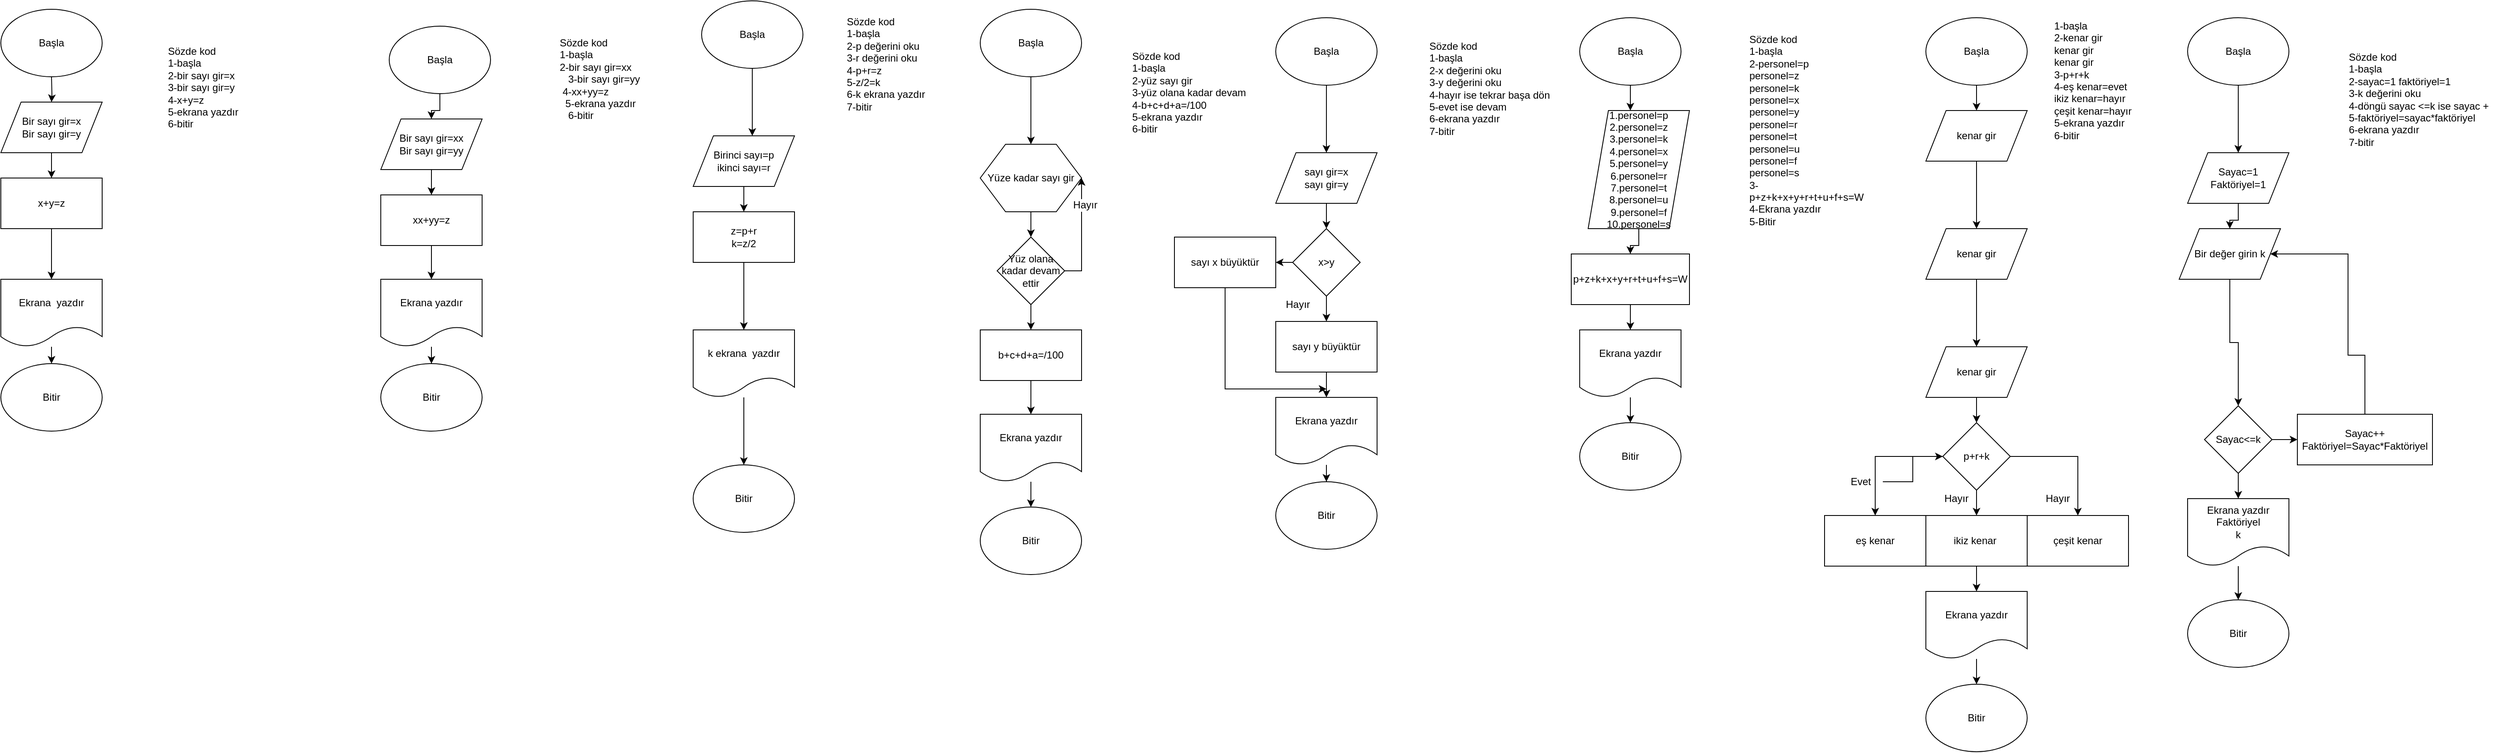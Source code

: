 <mxfile version="12.1.2" type="github" pages="1"><diagram id="1E1LFlCXnLpIWNrIYLhp" name="Page-1"><mxGraphModel dx="768" dy="468" grid="1" gridSize="10" guides="1" tooltips="1" connect="1" arrows="1" fold="1" page="1" pageScale="1" pageWidth="827" pageHeight="1169" math="0" shadow="0"><root><mxCell id="0"/><mxCell id="1" parent="0"/><mxCell id="a5GYuBO1hHa1v2yOiblq-4" value="" style="edgeStyle=orthogonalEdgeStyle;rounded=0;orthogonalLoop=1;jettySize=auto;html=1;" edge="1" parent="1" target="a5GYuBO1hHa1v2yOiblq-2"><mxGeometry relative="1" as="geometry"><mxPoint x="60" y="90" as="sourcePoint"/></mxGeometry></mxCell><mxCell id="a5GYuBO1hHa1v2yOiblq-1" value="Başla" style="ellipse;whiteSpace=wrap;html=1;" vertex="1" parent="1"><mxGeometry y="10" width="120" height="80" as="geometry"/></mxCell><mxCell id="a5GYuBO1hHa1v2yOiblq-7" value="" style="edgeStyle=orthogonalEdgeStyle;rounded=0;orthogonalLoop=1;jettySize=auto;html=1;" edge="1" parent="1" source="a5GYuBO1hHa1v2yOiblq-2" target="a5GYuBO1hHa1v2yOiblq-6"><mxGeometry relative="1" as="geometry"/></mxCell><mxCell id="a5GYuBO1hHa1v2yOiblq-2" value="Bir sayı gir=x&lt;br&gt;Bir sayı gir=y" style="shape=parallelogram;perimeter=parallelogramPerimeter;whiteSpace=wrap;html=1;" vertex="1" parent="1"><mxGeometry y="120" width="120" height="60" as="geometry"/></mxCell><mxCell id="a5GYuBO1hHa1v2yOiblq-9" value="" style="edgeStyle=orthogonalEdgeStyle;rounded=0;orthogonalLoop=1;jettySize=auto;html=1;" edge="1" parent="1" source="a5GYuBO1hHa1v2yOiblq-6" target="a5GYuBO1hHa1v2yOiblq-8"><mxGeometry relative="1" as="geometry"/></mxCell><mxCell id="a5GYuBO1hHa1v2yOiblq-6" value="x+y=z" style="rounded=0;whiteSpace=wrap;html=1;" vertex="1" parent="1"><mxGeometry y="210" width="120" height="60" as="geometry"/></mxCell><mxCell id="a5GYuBO1hHa1v2yOiblq-12" value="" style="edgeStyle=orthogonalEdgeStyle;rounded=0;orthogonalLoop=1;jettySize=auto;html=1;" edge="1" parent="1" source="a5GYuBO1hHa1v2yOiblq-8"><mxGeometry relative="1" as="geometry"><mxPoint x="60" y="430" as="targetPoint"/></mxGeometry></mxCell><mxCell id="a5GYuBO1hHa1v2yOiblq-8" value="Ekrana&amp;nbsp; yazdır" style="shape=document;whiteSpace=wrap;html=1;boundedLbl=1;" vertex="1" parent="1"><mxGeometry y="330" width="120" height="80" as="geometry"/></mxCell><mxCell id="a5GYuBO1hHa1v2yOiblq-11" value="Bitir" style="ellipse;whiteSpace=wrap;html=1;" vertex="1" parent="1"><mxGeometry y="430" width="120" height="80" as="geometry"/></mxCell><mxCell id="a5GYuBO1hHa1v2yOiblq-13" value="Sözde kod&amp;nbsp;&lt;br&gt;1-başla&amp;nbsp;&lt;br&gt;2-bir sayı gir=x &lt;br&gt;3-bir sayı gir=y&lt;br&gt;4-x+y=z&lt;br&gt;5-ekrana yazdır&lt;br&gt;6-bitir" style="text;html=1;resizable=0;points=[];autosize=1;align=left;verticalAlign=top;spacingTop=-4;" vertex="1" parent="1"><mxGeometry x="196" y="50" width="100" height="100" as="geometry"/></mxCell><mxCell id="a5GYuBO1hHa1v2yOiblq-16" value="" style="edgeStyle=orthogonalEdgeStyle;rounded=0;orthogonalLoop=1;jettySize=auto;html=1;" edge="1" parent="1" source="a5GYuBO1hHa1v2yOiblq-14" target="a5GYuBO1hHa1v2yOiblq-15"><mxGeometry relative="1" as="geometry"/></mxCell><mxCell id="a5GYuBO1hHa1v2yOiblq-14" value="Başla" style="ellipse;whiteSpace=wrap;html=1;" vertex="1" parent="1"><mxGeometry x="460" y="30" width="120" height="80" as="geometry"/></mxCell><mxCell id="a5GYuBO1hHa1v2yOiblq-20" value="" style="edgeStyle=orthogonalEdgeStyle;rounded=0;orthogonalLoop=1;jettySize=auto;html=1;" edge="1" parent="1" source="a5GYuBO1hHa1v2yOiblq-15" target="a5GYuBO1hHa1v2yOiblq-19"><mxGeometry relative="1" as="geometry"/></mxCell><mxCell id="a5GYuBO1hHa1v2yOiblq-15" value="Bir sayı gir=xx&lt;br&gt;Bir sayı gir=yy" style="shape=parallelogram;perimeter=parallelogramPerimeter;whiteSpace=wrap;html=1;" vertex="1" parent="1"><mxGeometry x="450" y="140" width="120" height="60" as="geometry"/></mxCell><mxCell id="a5GYuBO1hHa1v2yOiblq-22" value="" style="edgeStyle=orthogonalEdgeStyle;rounded=0;orthogonalLoop=1;jettySize=auto;html=1;" edge="1" parent="1" source="a5GYuBO1hHa1v2yOiblq-19" target="a5GYuBO1hHa1v2yOiblq-21"><mxGeometry relative="1" as="geometry"/></mxCell><mxCell id="a5GYuBO1hHa1v2yOiblq-19" value="xx+yy=z" style="rounded=0;whiteSpace=wrap;html=1;" vertex="1" parent="1"><mxGeometry x="450" y="230" width="120" height="60" as="geometry"/></mxCell><mxCell id="a5GYuBO1hHa1v2yOiblq-24" value="" style="edgeStyle=orthogonalEdgeStyle;rounded=0;orthogonalLoop=1;jettySize=auto;html=1;" edge="1" parent="1" source="a5GYuBO1hHa1v2yOiblq-21" target="a5GYuBO1hHa1v2yOiblq-23"><mxGeometry relative="1" as="geometry"/></mxCell><mxCell id="a5GYuBO1hHa1v2yOiblq-21" value="Ekrana yazdır" style="shape=document;whiteSpace=wrap;html=1;boundedLbl=1;" vertex="1" parent="1"><mxGeometry x="450" y="330" width="120" height="80" as="geometry"/></mxCell><mxCell id="a5GYuBO1hHa1v2yOiblq-23" value="Bitir" style="ellipse;whiteSpace=wrap;html=1;" vertex="1" parent="1"><mxGeometry x="450" y="430" width="120" height="80" as="geometry"/></mxCell><mxCell id="a5GYuBO1hHa1v2yOiblq-25" value="Sözde kod&lt;br&gt;1-başla&lt;br&gt;2-bir sayı gir=xx&lt;br&gt;&amp;nbsp; &amp;nbsp;3-bir sayı gir=yy&lt;br&gt;&amp;nbsp;4-xx+yy=z&lt;br&gt;&amp;nbsp; 5-ekrana yazdır&lt;br&gt;&amp;nbsp; &amp;nbsp;6-bitir" style="text;html=1;resizable=0;points=[];autosize=1;align=left;verticalAlign=top;spacingTop=-4;" vertex="1" parent="1"><mxGeometry x="660" y="40" width="110" height="100" as="geometry"/></mxCell><mxCell id="a5GYuBO1hHa1v2yOiblq-28" value="" style="edgeStyle=orthogonalEdgeStyle;rounded=0;orthogonalLoop=1;jettySize=auto;html=1;" edge="1" parent="1" source="a5GYuBO1hHa1v2yOiblq-26"><mxGeometry relative="1" as="geometry"><mxPoint x="890" y="160" as="targetPoint"/><Array as="points"><mxPoint x="890" y="110"/><mxPoint x="890" y="110"/></Array></mxGeometry></mxCell><mxCell id="a5GYuBO1hHa1v2yOiblq-26" value="Başla" style="ellipse;whiteSpace=wrap;html=1;" vertex="1" parent="1"><mxGeometry x="830" width="120" height="80" as="geometry"/></mxCell><mxCell id="a5GYuBO1hHa1v2yOiblq-31" value="" style="edgeStyle=orthogonalEdgeStyle;rounded=0;orthogonalLoop=1;jettySize=auto;html=1;" edge="1" parent="1" source="a5GYuBO1hHa1v2yOiblq-29" target="a5GYuBO1hHa1v2yOiblq-30"><mxGeometry relative="1" as="geometry"/></mxCell><mxCell id="a5GYuBO1hHa1v2yOiblq-29" value="Birinci sayı=p&lt;br&gt;ikinci sayı=r" style="shape=parallelogram;perimeter=parallelogramPerimeter;whiteSpace=wrap;html=1;" vertex="1" parent="1"><mxGeometry x="820" y="160" width="120" height="60" as="geometry"/></mxCell><mxCell id="a5GYuBO1hHa1v2yOiblq-36" value="" style="edgeStyle=orthogonalEdgeStyle;rounded=0;orthogonalLoop=1;jettySize=auto;html=1;" edge="1" parent="1" source="a5GYuBO1hHa1v2yOiblq-30"><mxGeometry relative="1" as="geometry"><mxPoint x="880" y="390" as="targetPoint"/></mxGeometry></mxCell><mxCell id="a5GYuBO1hHa1v2yOiblq-30" value="z=p+r&lt;br&gt;k=z/2" style="rounded=0;whiteSpace=wrap;html=1;" vertex="1" parent="1"><mxGeometry x="820" y="250" width="120" height="60" as="geometry"/></mxCell><mxCell id="a5GYuBO1hHa1v2yOiblq-40" value="" style="edgeStyle=orthogonalEdgeStyle;rounded=0;orthogonalLoop=1;jettySize=auto;html=1;" edge="1" parent="1" source="a5GYuBO1hHa1v2yOiblq-38"><mxGeometry relative="1" as="geometry"><mxPoint x="880" y="550" as="targetPoint"/></mxGeometry></mxCell><mxCell id="a5GYuBO1hHa1v2yOiblq-38" value="k ekrana&amp;nbsp; yazdır" style="shape=document;whiteSpace=wrap;html=1;boundedLbl=1;" vertex="1" parent="1"><mxGeometry x="820" y="390" width="120" height="80" as="geometry"/></mxCell><mxCell id="a5GYuBO1hHa1v2yOiblq-41" value="Bitir" style="ellipse;whiteSpace=wrap;html=1;" vertex="1" parent="1"><mxGeometry x="820" y="550" width="120" height="80" as="geometry"/></mxCell><mxCell id="a5GYuBO1hHa1v2yOiblq-42" value="Sözde kod&lt;br&gt;1-başla&lt;br&gt;2-p değerini oku&lt;br&gt;3-r değerini oku&lt;br&gt;4-p+r=z&lt;br&gt;5-z/2=k&lt;br&gt;6-k ekrana yazdır&lt;br&gt;7-bitir" style="text;html=1;resizable=0;points=[];autosize=1;align=left;verticalAlign=top;spacingTop=-4;" vertex="1" parent="1"><mxGeometry x="1000" y="15" width="110" height="110" as="geometry"/></mxCell><mxCell id="a5GYuBO1hHa1v2yOiblq-45" value="" style="edgeStyle=orthogonalEdgeStyle;rounded=0;orthogonalLoop=1;jettySize=auto;html=1;" edge="1" parent="1" source="a5GYuBO1hHa1v2yOiblq-43"><mxGeometry relative="1" as="geometry"><mxPoint x="1220" y="170" as="targetPoint"/></mxGeometry></mxCell><mxCell id="a5GYuBO1hHa1v2yOiblq-43" value="Başla" style="ellipse;whiteSpace=wrap;html=1;" vertex="1" parent="1"><mxGeometry x="1160" y="10" width="120" height="80" as="geometry"/></mxCell><mxCell id="a5GYuBO1hHa1v2yOiblq-48" value="" style="edgeStyle=orthogonalEdgeStyle;rounded=0;orthogonalLoop=1;jettySize=auto;html=1;" edge="1" parent="1" source="a5GYuBO1hHa1v2yOiblq-46" target="a5GYuBO1hHa1v2yOiblq-47"><mxGeometry relative="1" as="geometry"/></mxCell><mxCell id="a5GYuBO1hHa1v2yOiblq-46" value="Yüze kadar sayı gir&lt;br&gt;" style="shape=hexagon;perimeter=hexagonPerimeter2;whiteSpace=wrap;html=1;" vertex="1" parent="1"><mxGeometry x="1160" y="170" width="120" height="80" as="geometry"/></mxCell><mxCell id="a5GYuBO1hHa1v2yOiblq-52" style="edgeStyle=orthogonalEdgeStyle;rounded=0;orthogonalLoop=1;jettySize=auto;html=1;exitX=1;exitY=0.5;exitDx=0;exitDy=0;entryX=1;entryY=0.5;entryDx=0;entryDy=0;" edge="1" parent="1" source="a5GYuBO1hHa1v2yOiblq-47" target="a5GYuBO1hHa1v2yOiblq-46"><mxGeometry relative="1" as="geometry"/></mxCell><mxCell id="a5GYuBO1hHa1v2yOiblq-53" value="Hayır&lt;br&gt;" style="text;html=1;resizable=0;points=[];align=center;verticalAlign=middle;labelBackgroundColor=#ffffff;" vertex="1" connectable="0" parent="a5GYuBO1hHa1v2yOiblq-52"><mxGeometry x="0.508" y="-4" relative="1" as="geometry"><mxPoint as="offset"/></mxGeometry></mxCell><mxCell id="a5GYuBO1hHa1v2yOiblq-55" value="" style="edgeStyle=orthogonalEdgeStyle;rounded=0;orthogonalLoop=1;jettySize=auto;html=1;" edge="1" parent="1" source="a5GYuBO1hHa1v2yOiblq-47" target="a5GYuBO1hHa1v2yOiblq-54"><mxGeometry relative="1" as="geometry"/></mxCell><mxCell id="a5GYuBO1hHa1v2yOiblq-47" value="Yüz olana kadar devam ettir" style="rhombus;whiteSpace=wrap;html=1;" vertex="1" parent="1"><mxGeometry x="1180" y="280" width="80" height="80" as="geometry"/></mxCell><mxCell id="a5GYuBO1hHa1v2yOiblq-57" value="" style="edgeStyle=orthogonalEdgeStyle;rounded=0;orthogonalLoop=1;jettySize=auto;html=1;" edge="1" parent="1" source="a5GYuBO1hHa1v2yOiblq-54" target="a5GYuBO1hHa1v2yOiblq-56"><mxGeometry relative="1" as="geometry"/></mxCell><mxCell id="a5GYuBO1hHa1v2yOiblq-54" value="b+c+d+a=/100" style="rounded=0;whiteSpace=wrap;html=1;" vertex="1" parent="1"><mxGeometry x="1160" y="390" width="120" height="60" as="geometry"/></mxCell><mxCell id="a5GYuBO1hHa1v2yOiblq-59" value="" style="edgeStyle=orthogonalEdgeStyle;rounded=0;orthogonalLoop=1;jettySize=auto;html=1;" edge="1" parent="1" source="a5GYuBO1hHa1v2yOiblq-56" target="a5GYuBO1hHa1v2yOiblq-58"><mxGeometry relative="1" as="geometry"/></mxCell><mxCell id="a5GYuBO1hHa1v2yOiblq-56" value="Ekrana yazdır" style="shape=document;whiteSpace=wrap;html=1;boundedLbl=1;" vertex="1" parent="1"><mxGeometry x="1160" y="490" width="120" height="80" as="geometry"/></mxCell><mxCell id="a5GYuBO1hHa1v2yOiblq-58" value="Bitir" style="ellipse;whiteSpace=wrap;html=1;" vertex="1" parent="1"><mxGeometry x="1160" y="600" width="120" height="80" as="geometry"/></mxCell><mxCell id="a5GYuBO1hHa1v2yOiblq-61" value="Sözde kod&lt;br&gt;1-başla&lt;br&gt;2-yüz sayı gir&lt;br&gt;3-yüz olana kadar devam&lt;br&gt;4-b+c+d+a=/100&lt;br&gt;5-ekrana yazdır&lt;br&gt;6-bitir" style="text;html=1;resizable=0;points=[];autosize=1;align=left;verticalAlign=top;spacingTop=-4;" vertex="1" parent="1"><mxGeometry x="1338" y="56" width="150" height="100" as="geometry"/></mxCell><mxCell id="a5GYuBO1hHa1v2yOiblq-64" value="" style="edgeStyle=orthogonalEdgeStyle;rounded=0;orthogonalLoop=1;jettySize=auto;html=1;" edge="1" parent="1" source="a5GYuBO1hHa1v2yOiblq-62"><mxGeometry relative="1" as="geometry"><mxPoint x="1570" y="180" as="targetPoint"/></mxGeometry></mxCell><mxCell id="a5GYuBO1hHa1v2yOiblq-62" value="Başla" style="ellipse;whiteSpace=wrap;html=1;" vertex="1" parent="1"><mxGeometry x="1510" y="20" width="120" height="80" as="geometry"/></mxCell><mxCell id="a5GYuBO1hHa1v2yOiblq-67" value="" style="edgeStyle=orthogonalEdgeStyle;rounded=0;orthogonalLoop=1;jettySize=auto;html=1;" edge="1" parent="1" source="a5GYuBO1hHa1v2yOiblq-65" target="a5GYuBO1hHa1v2yOiblq-66"><mxGeometry relative="1" as="geometry"/></mxCell><mxCell id="a5GYuBO1hHa1v2yOiblq-65" value="sayı gir=x&lt;br&gt;sayı gir=y&lt;br&gt;" style="shape=parallelogram;perimeter=parallelogramPerimeter;whiteSpace=wrap;html=1;" vertex="1" parent="1"><mxGeometry x="1510" y="180" width="120" height="60" as="geometry"/></mxCell><mxCell id="a5GYuBO1hHa1v2yOiblq-69" value="" style="edgeStyle=orthogonalEdgeStyle;rounded=0;orthogonalLoop=1;jettySize=auto;html=1;" edge="1" parent="1" source="a5GYuBO1hHa1v2yOiblq-66" target="a5GYuBO1hHa1v2yOiblq-68"><mxGeometry relative="1" as="geometry"/></mxCell><mxCell id="a5GYuBO1hHa1v2yOiblq-72" style="edgeStyle=orthogonalEdgeStyle;rounded=0;orthogonalLoop=1;jettySize=auto;html=1;exitX=0;exitY=0.5;exitDx=0;exitDy=0;" edge="1" parent="1" source="a5GYuBO1hHa1v2yOiblq-66" target="a5GYuBO1hHa1v2yOiblq-70"><mxGeometry relative="1" as="geometry"/></mxCell><mxCell id="a5GYuBO1hHa1v2yOiblq-66" value="x&amp;gt;y" style="rhombus;whiteSpace=wrap;html=1;" vertex="1" parent="1"><mxGeometry x="1530" y="270" width="80" height="80" as="geometry"/></mxCell><mxCell id="a5GYuBO1hHa1v2yOiblq-74" value="" style="edgeStyle=orthogonalEdgeStyle;rounded=0;orthogonalLoop=1;jettySize=auto;html=1;" edge="1" parent="1" source="a5GYuBO1hHa1v2yOiblq-68" target="a5GYuBO1hHa1v2yOiblq-73"><mxGeometry relative="1" as="geometry"/></mxCell><mxCell id="a5GYuBO1hHa1v2yOiblq-68" value="sayı y büyüktür" style="rounded=0;whiteSpace=wrap;html=1;" vertex="1" parent="1"><mxGeometry x="1510" y="380" width="120" height="60" as="geometry"/></mxCell><mxCell id="a5GYuBO1hHa1v2yOiblq-79" style="edgeStyle=orthogonalEdgeStyle;rounded=0;orthogonalLoop=1;jettySize=auto;html=1;exitX=0.5;exitY=1;exitDx=0;exitDy=0;" edge="1" parent="1" source="a5GYuBO1hHa1v2yOiblq-70"><mxGeometry relative="1" as="geometry"><mxPoint x="1570" y="460" as="targetPoint"/><Array as="points"><mxPoint x="1450" y="460"/></Array></mxGeometry></mxCell><mxCell id="a5GYuBO1hHa1v2yOiblq-70" value="sayı x büyüktür" style="rounded=0;whiteSpace=wrap;html=1;" vertex="1" parent="1"><mxGeometry x="1390" y="280" width="120" height="60" as="geometry"/></mxCell><mxCell id="a5GYuBO1hHa1v2yOiblq-71" value="Hayır" style="text;html=1;resizable=0;points=[];autosize=1;align=left;verticalAlign=top;spacingTop=-4;" vertex="1" parent="1"><mxGeometry x="1520" y="350" width="40" height="20" as="geometry"/></mxCell><mxCell id="a5GYuBO1hHa1v2yOiblq-76" value="" style="edgeStyle=orthogonalEdgeStyle;rounded=0;orthogonalLoop=1;jettySize=auto;html=1;" edge="1" parent="1" source="a5GYuBO1hHa1v2yOiblq-73" target="a5GYuBO1hHa1v2yOiblq-75"><mxGeometry relative="1" as="geometry"/></mxCell><mxCell id="a5GYuBO1hHa1v2yOiblq-73" value="Ekrana yazdır" style="shape=document;whiteSpace=wrap;html=1;boundedLbl=1;" vertex="1" parent="1"><mxGeometry x="1510" y="470" width="120" height="80" as="geometry"/></mxCell><mxCell id="a5GYuBO1hHa1v2yOiblq-75" value="Bitir" style="ellipse;whiteSpace=wrap;html=1;" vertex="1" parent="1"><mxGeometry x="1510" y="570" width="120" height="80" as="geometry"/></mxCell><mxCell id="a5GYuBO1hHa1v2yOiblq-80" value="Sözde kod&lt;br&gt;1-başla&lt;br&gt;2-x değerini oku&lt;br&gt;3-y değerini oku&lt;br&gt;4-hayır ise tekrar başa dön&amp;nbsp;&lt;br&gt;5-evet ise devam&lt;br&gt;6-ekrana yazdır&lt;br&gt;7-bitir" style="text;html=1;resizable=0;points=[];autosize=1;align=left;verticalAlign=top;spacingTop=-4;" vertex="1" parent="1"><mxGeometry x="1690" y="44" width="160" height="110" as="geometry"/></mxCell><mxCell id="a5GYuBO1hHa1v2yOiblq-83" value="" style="edgeStyle=orthogonalEdgeStyle;rounded=0;orthogonalLoop=1;jettySize=auto;html=1;" edge="1" parent="1" source="a5GYuBO1hHa1v2yOiblq-81"><mxGeometry relative="1" as="geometry"><mxPoint x="1930" y="130" as="targetPoint"/></mxGeometry></mxCell><mxCell id="a5GYuBO1hHa1v2yOiblq-81" value="Başla" style="ellipse;whiteSpace=wrap;html=1;" vertex="1" parent="1"><mxGeometry x="1870" y="20" width="120" height="80" as="geometry"/></mxCell><mxCell id="a5GYuBO1hHa1v2yOiblq-86" value="" style="edgeStyle=orthogonalEdgeStyle;rounded=0;orthogonalLoop=1;jettySize=auto;html=1;" edge="1" parent="1" source="a5GYuBO1hHa1v2yOiblq-84" target="a5GYuBO1hHa1v2yOiblq-85"><mxGeometry relative="1" as="geometry"/></mxCell><mxCell id="a5GYuBO1hHa1v2yOiblq-84" value="1.personel=p&lt;br&gt;2.personel=z&lt;br&gt;3.personel=k&lt;br&gt;4.personel=x&lt;br&gt;5.personel=y&lt;br&gt;6.personel=r&lt;br&gt;7.personel=t&lt;br&gt;8.personel=u&lt;br&gt;9.personel=f&lt;br&gt;10.personel=s" style="shape=parallelogram;perimeter=parallelogramPerimeter;whiteSpace=wrap;html=1;" vertex="1" parent="1"><mxGeometry x="1880" y="130" width="120" height="140" as="geometry"/></mxCell><mxCell id="a5GYuBO1hHa1v2yOiblq-88" value="" style="edgeStyle=orthogonalEdgeStyle;rounded=0;orthogonalLoop=1;jettySize=auto;html=1;" edge="1" parent="1" source="a5GYuBO1hHa1v2yOiblq-85" target="a5GYuBO1hHa1v2yOiblq-87"><mxGeometry relative="1" as="geometry"/></mxCell><mxCell id="a5GYuBO1hHa1v2yOiblq-85" value="p+z+k+x+y+r+t+u+f+s=W" style="rounded=0;whiteSpace=wrap;html=1;" vertex="1" parent="1"><mxGeometry x="1860" y="300" width="140" height="60" as="geometry"/></mxCell><mxCell id="a5GYuBO1hHa1v2yOiblq-90" value="" style="edgeStyle=orthogonalEdgeStyle;rounded=0;orthogonalLoop=1;jettySize=auto;html=1;" edge="1" parent="1" source="a5GYuBO1hHa1v2yOiblq-87" target="a5GYuBO1hHa1v2yOiblq-89"><mxGeometry relative="1" as="geometry"/></mxCell><mxCell id="a5GYuBO1hHa1v2yOiblq-87" value="Ekrana yazdır" style="shape=document;whiteSpace=wrap;html=1;boundedLbl=1;" vertex="1" parent="1"><mxGeometry x="1870" y="390" width="120" height="80" as="geometry"/></mxCell><mxCell id="a5GYuBO1hHa1v2yOiblq-89" value="Bitir" style="ellipse;whiteSpace=wrap;html=1;" vertex="1" parent="1"><mxGeometry x="1870" y="500" width="120" height="80" as="geometry"/></mxCell><mxCell id="a5GYuBO1hHa1v2yOiblq-91" value="Sözde kod&lt;br&gt;1-başla&lt;br&gt;2-&lt;span style=&quot;text-align: center ; white-space: normal&quot;&gt;personel=p&lt;/span&gt;&lt;br style=&quot;text-align: center ; white-space: normal&quot;&gt;&lt;span style=&quot;text-align: center ; white-space: normal&quot;&gt;personel=z&lt;/span&gt;&lt;br style=&quot;text-align: center ; white-space: normal&quot;&gt;&lt;span style=&quot;text-align: center ; white-space: normal&quot;&gt;personel=k&lt;/span&gt;&lt;br style=&quot;text-align: center ; white-space: normal&quot;&gt;&lt;span style=&quot;text-align: center ; white-space: normal&quot;&gt;personel=x&lt;/span&gt;&lt;br style=&quot;text-align: center ; white-space: normal&quot;&gt;&lt;span style=&quot;text-align: center ; white-space: normal&quot;&gt;personel=y&lt;/span&gt;&lt;br style=&quot;text-align: center ; white-space: normal&quot;&gt;&lt;span style=&quot;text-align: center ; white-space: normal&quot;&gt;personel=r&lt;/span&gt;&lt;br style=&quot;text-align: center ; white-space: normal&quot;&gt;&lt;span style=&quot;text-align: center ; white-space: normal&quot;&gt;personel=t&lt;/span&gt;&lt;br style=&quot;text-align: center ; white-space: normal&quot;&gt;&lt;span style=&quot;text-align: center ; white-space: normal&quot;&gt;personel=u&lt;/span&gt;&lt;br style=&quot;text-align: center ; white-space: normal&quot;&gt;&lt;span style=&quot;text-align: center ; white-space: normal&quot;&gt;personel=f&lt;/span&gt;&lt;br style=&quot;text-align: center ; white-space: normal&quot;&gt;&lt;span style=&quot;text-align: center ; white-space: normal&quot;&gt;personel=s&lt;br&gt;3-p+z+k+x+y+r+t+u+f+s=W&lt;br&gt;4-Ekrana yazdır&lt;br&gt;5-Bitir&lt;br&gt;&lt;/span&gt;" style="text;html=1;resizable=0;points=[];autosize=1;align=left;verticalAlign=top;spacingTop=-4;" vertex="1" parent="1"><mxGeometry x="2069" y="36" width="160" height="210" as="geometry"/></mxCell><mxCell id="a5GYuBO1hHa1v2yOiblq-94" value="" style="edgeStyle=orthogonalEdgeStyle;rounded=0;orthogonalLoop=1;jettySize=auto;html=1;" edge="1" parent="1" source="a5GYuBO1hHa1v2yOiblq-92" target="a5GYuBO1hHa1v2yOiblq-93"><mxGeometry relative="1" as="geometry"/></mxCell><mxCell id="a5GYuBO1hHa1v2yOiblq-92" value="Başla" style="ellipse;whiteSpace=wrap;html=1;" vertex="1" parent="1"><mxGeometry x="2280" y="20" width="120" height="80" as="geometry"/></mxCell><mxCell id="a5GYuBO1hHa1v2yOiblq-96" value="" style="edgeStyle=orthogonalEdgeStyle;rounded=0;orthogonalLoop=1;jettySize=auto;html=1;" edge="1" parent="1" source="a5GYuBO1hHa1v2yOiblq-93" target="a5GYuBO1hHa1v2yOiblq-95"><mxGeometry relative="1" as="geometry"/></mxCell><mxCell id="a5GYuBO1hHa1v2yOiblq-93" value="kenar gir" style="shape=parallelogram;perimeter=parallelogramPerimeter;whiteSpace=wrap;html=1;" vertex="1" parent="1"><mxGeometry x="2280" y="130" width="120" height="60" as="geometry"/></mxCell><mxCell id="a5GYuBO1hHa1v2yOiblq-98" value="" style="edgeStyle=orthogonalEdgeStyle;rounded=0;orthogonalLoop=1;jettySize=auto;html=1;" edge="1" parent="1" source="a5GYuBO1hHa1v2yOiblq-95" target="a5GYuBO1hHa1v2yOiblq-97"><mxGeometry relative="1" as="geometry"/></mxCell><mxCell id="a5GYuBO1hHa1v2yOiblq-95" value="kenar gir" style="shape=parallelogram;perimeter=parallelogramPerimeter;whiteSpace=wrap;html=1;" vertex="1" parent="1"><mxGeometry x="2280" y="270" width="120" height="60" as="geometry"/></mxCell><mxCell id="a5GYuBO1hHa1v2yOiblq-100" value="" style="edgeStyle=orthogonalEdgeStyle;rounded=0;orthogonalLoop=1;jettySize=auto;html=1;" edge="1" parent="1" source="a5GYuBO1hHa1v2yOiblq-97" target="a5GYuBO1hHa1v2yOiblq-99"><mxGeometry relative="1" as="geometry"/></mxCell><mxCell id="a5GYuBO1hHa1v2yOiblq-97" value="kenar gir" style="shape=parallelogram;perimeter=parallelogramPerimeter;whiteSpace=wrap;html=1;" vertex="1" parent="1"><mxGeometry x="2280" y="410" width="120" height="60" as="geometry"/></mxCell><mxCell id="a5GYuBO1hHa1v2yOiblq-102" value="" style="edgeStyle=orthogonalEdgeStyle;rounded=0;orthogonalLoop=1;jettySize=auto;html=1;" edge="1" parent="1" source="a5GYuBO1hHa1v2yOiblq-99" target="a5GYuBO1hHa1v2yOiblq-101"><mxGeometry relative="1" as="geometry"/></mxCell><mxCell id="a5GYuBO1hHa1v2yOiblq-107" style="edgeStyle=orthogonalEdgeStyle;rounded=0;orthogonalLoop=1;jettySize=auto;html=1;exitX=0;exitY=0.5;exitDx=0;exitDy=0;entryX=0.5;entryY=0;entryDx=0;entryDy=0;" edge="1" parent="1" source="a5GYuBO1hHa1v2yOiblq-99" target="a5GYuBO1hHa1v2yOiblq-106"><mxGeometry relative="1" as="geometry"/></mxCell><mxCell id="a5GYuBO1hHa1v2yOiblq-108" style="edgeStyle=orthogonalEdgeStyle;rounded=0;orthogonalLoop=1;jettySize=auto;html=1;exitX=1;exitY=0.5;exitDx=0;exitDy=0;" edge="1" parent="1" source="a5GYuBO1hHa1v2yOiblq-99" target="a5GYuBO1hHa1v2yOiblq-103"><mxGeometry relative="1" as="geometry"/></mxCell><mxCell id="a5GYuBO1hHa1v2yOiblq-99" value="p+r+k" style="rhombus;whiteSpace=wrap;html=1;" vertex="1" parent="1"><mxGeometry x="2300" y="500" width="80" height="80" as="geometry"/></mxCell><mxCell id="a5GYuBO1hHa1v2yOiblq-114" value="" style="edgeStyle=orthogonalEdgeStyle;rounded=0;orthogonalLoop=1;jettySize=auto;html=1;" edge="1" parent="1" source="a5GYuBO1hHa1v2yOiblq-101" target="a5GYuBO1hHa1v2yOiblq-113"><mxGeometry relative="1" as="geometry"/></mxCell><mxCell id="a5GYuBO1hHa1v2yOiblq-101" value="ikiz kenar&amp;nbsp;" style="rounded=0;whiteSpace=wrap;html=1;" vertex="1" parent="1"><mxGeometry x="2280" y="610" width="120" height="60" as="geometry"/></mxCell><mxCell id="a5GYuBO1hHa1v2yOiblq-103" value="çeşit kenar" style="rounded=0;whiteSpace=wrap;html=1;" vertex="1" parent="1"><mxGeometry x="2400" y="610" width="120" height="60" as="geometry"/></mxCell><mxCell id="a5GYuBO1hHa1v2yOiblq-106" value="eş kenar" style="rounded=0;whiteSpace=wrap;html=1;" vertex="1" parent="1"><mxGeometry x="2160" y="610" width="120" height="60" as="geometry"/></mxCell><mxCell id="a5GYuBO1hHa1v2yOiblq-110" value="" style="edgeStyle=orthogonalEdgeStyle;rounded=0;orthogonalLoop=1;jettySize=auto;html=1;" edge="1" parent="1" source="a5GYuBO1hHa1v2yOiblq-109" target="a5GYuBO1hHa1v2yOiblq-99"><mxGeometry relative="1" as="geometry"/></mxCell><mxCell id="a5GYuBO1hHa1v2yOiblq-109" value="Evet" style="text;html=1;resizable=0;points=[];autosize=1;align=left;verticalAlign=top;spacingTop=-4;" vertex="1" parent="1"><mxGeometry x="2189" y="560" width="40" height="20" as="geometry"/></mxCell><mxCell id="a5GYuBO1hHa1v2yOiblq-111" value="Hayır" style="text;html=1;resizable=0;points=[];autosize=1;align=left;verticalAlign=top;spacingTop=-4;" vertex="1" parent="1"><mxGeometry x="2300" y="580" width="40" height="20" as="geometry"/></mxCell><mxCell id="a5GYuBO1hHa1v2yOiblq-112" value="Hayır" style="text;html=1;resizable=0;points=[];autosize=1;align=left;verticalAlign=top;spacingTop=-4;" vertex="1" parent="1"><mxGeometry x="2420" y="580" width="40" height="20" as="geometry"/></mxCell><mxCell id="a5GYuBO1hHa1v2yOiblq-116" value="" style="edgeStyle=orthogonalEdgeStyle;rounded=0;orthogonalLoop=1;jettySize=auto;html=1;" edge="1" parent="1" source="a5GYuBO1hHa1v2yOiblq-113" target="a5GYuBO1hHa1v2yOiblq-115"><mxGeometry relative="1" as="geometry"/></mxCell><mxCell id="a5GYuBO1hHa1v2yOiblq-113" value="Ekrana yazdır" style="shape=document;whiteSpace=wrap;html=1;boundedLbl=1;" vertex="1" parent="1"><mxGeometry x="2280" y="700" width="120" height="80" as="geometry"/></mxCell><mxCell id="a5GYuBO1hHa1v2yOiblq-115" value="Bitir" style="ellipse;whiteSpace=wrap;html=1;" vertex="1" parent="1"><mxGeometry x="2280" y="810" width="120" height="80" as="geometry"/></mxCell><mxCell id="a5GYuBO1hHa1v2yOiblq-117" value="1-başla&lt;br&gt;2-kenar gir&amp;nbsp;&lt;br&gt;kenar gir&amp;nbsp;&lt;br&gt;kenar gir&lt;br&gt;3-p+r+k&lt;br&gt;4-eş kenar=evet&lt;br&gt;ikiz kenar=hayır&lt;br&gt;çeşit kenar=hayır&lt;br&gt;5-ekrana yazdır&lt;br&gt;6-bitir" style="text;html=1;resizable=0;points=[];autosize=1;align=left;verticalAlign=top;spacingTop=-4;" vertex="1" parent="1"><mxGeometry x="2430" y="20" width="110" height="140" as="geometry"/></mxCell><mxCell id="a5GYuBO1hHa1v2yOiblq-120" value="" style="edgeStyle=orthogonalEdgeStyle;rounded=0;orthogonalLoop=1;jettySize=auto;html=1;" edge="1" parent="1" source="a5GYuBO1hHa1v2yOiblq-118"><mxGeometry relative="1" as="geometry"><mxPoint x="2650" y="180" as="targetPoint"/></mxGeometry></mxCell><mxCell id="a5GYuBO1hHa1v2yOiblq-118" value="Başla" style="ellipse;whiteSpace=wrap;html=1;" vertex="1" parent="1"><mxGeometry x="2590" y="20" width="120" height="80" as="geometry"/></mxCell><mxCell id="a5GYuBO1hHa1v2yOiblq-136" value="" style="edgeStyle=orthogonalEdgeStyle;rounded=0;orthogonalLoop=1;jettySize=auto;html=1;" edge="1" parent="1" source="a5GYuBO1hHa1v2yOiblq-121" target="a5GYuBO1hHa1v2yOiblq-123"><mxGeometry relative="1" as="geometry"/></mxCell><mxCell id="a5GYuBO1hHa1v2yOiblq-121" value="Sayac=1&lt;br&gt;Faktöriyel=1" style="shape=parallelogram;perimeter=parallelogramPerimeter;whiteSpace=wrap;html=1;" vertex="1" parent="1"><mxGeometry x="2590" y="180" width="120" height="60" as="geometry"/></mxCell><mxCell id="a5GYuBO1hHa1v2yOiblq-126" value="" style="edgeStyle=orthogonalEdgeStyle;rounded=0;orthogonalLoop=1;jettySize=auto;html=1;" edge="1" parent="1" source="a5GYuBO1hHa1v2yOiblq-123" target="a5GYuBO1hHa1v2yOiblq-125"><mxGeometry relative="1" as="geometry"/></mxCell><mxCell id="a5GYuBO1hHa1v2yOiblq-123" value="Bir değer girin k" style="shape=parallelogram;perimeter=parallelogramPerimeter;whiteSpace=wrap;html=1;" vertex="1" parent="1"><mxGeometry x="2580" y="270" width="120" height="60" as="geometry"/></mxCell><mxCell id="a5GYuBO1hHa1v2yOiblq-128" style="edgeStyle=orthogonalEdgeStyle;rounded=0;orthogonalLoop=1;jettySize=auto;html=1;exitX=1;exitY=0.5;exitDx=0;exitDy=0;entryX=0;entryY=0.5;entryDx=0;entryDy=0;" edge="1" parent="1" source="a5GYuBO1hHa1v2yOiblq-125" target="a5GYuBO1hHa1v2yOiblq-127"><mxGeometry relative="1" as="geometry"/></mxCell><mxCell id="a5GYuBO1hHa1v2yOiblq-131" value="" style="edgeStyle=orthogonalEdgeStyle;rounded=0;orthogonalLoop=1;jettySize=auto;html=1;" edge="1" parent="1" source="a5GYuBO1hHa1v2yOiblq-125" target="a5GYuBO1hHa1v2yOiblq-130"><mxGeometry relative="1" as="geometry"/></mxCell><mxCell id="a5GYuBO1hHa1v2yOiblq-125" value="Sayac&amp;lt;=k" style="rhombus;whiteSpace=wrap;html=1;" vertex="1" parent="1"><mxGeometry x="2610" y="480" width="80" height="80" as="geometry"/></mxCell><mxCell id="a5GYuBO1hHa1v2yOiblq-129" style="edgeStyle=orthogonalEdgeStyle;rounded=0;orthogonalLoop=1;jettySize=auto;html=1;exitX=0.5;exitY=0;exitDx=0;exitDy=0;entryX=1;entryY=0.5;entryDx=0;entryDy=0;" edge="1" parent="1" source="a5GYuBO1hHa1v2yOiblq-127" target="a5GYuBO1hHa1v2yOiblq-123"><mxGeometry relative="1" as="geometry"><Array as="points"><mxPoint x="2780" y="420"/></Array></mxGeometry></mxCell><mxCell id="a5GYuBO1hHa1v2yOiblq-127" value="Sayac++&lt;br&gt;Faktöriyel=Sayac*Faktöriyel&lt;br&gt;" style="rounded=0;whiteSpace=wrap;html=1;" vertex="1" parent="1"><mxGeometry x="2720" y="490" width="160" height="60" as="geometry"/></mxCell><mxCell id="a5GYuBO1hHa1v2yOiblq-133" value="" style="edgeStyle=orthogonalEdgeStyle;rounded=0;orthogonalLoop=1;jettySize=auto;html=1;" edge="1" parent="1" source="a5GYuBO1hHa1v2yOiblq-130" target="a5GYuBO1hHa1v2yOiblq-132"><mxGeometry relative="1" as="geometry"/></mxCell><mxCell id="a5GYuBO1hHa1v2yOiblq-130" value="Ekrana yazdır&lt;br&gt;Faktöriyel&lt;br&gt;k" style="shape=document;whiteSpace=wrap;html=1;boundedLbl=1;" vertex="1" parent="1"><mxGeometry x="2590" y="590" width="120" height="80" as="geometry"/></mxCell><mxCell id="a5GYuBO1hHa1v2yOiblq-132" value="Bitir" style="ellipse;whiteSpace=wrap;html=1;" vertex="1" parent="1"><mxGeometry x="2590" y="710" width="120" height="80" as="geometry"/></mxCell><mxCell id="a5GYuBO1hHa1v2yOiblq-134" value="Sözde kod&lt;br&gt;1-başla&lt;br&gt;2-sayac=1 faktöriyel=1&lt;br&gt;3-k değerini oku&lt;br&gt;4-döngü sayac &amp;lt;=k ise sayac +&lt;br&gt;5-faktöriyel=sayac*faktöriyel&lt;br&gt;6-ekrana yazdır&lt;br&gt;7-bitir" style="text;html=1;resizable=0;points=[];autosize=1;align=left;verticalAlign=top;spacingTop=-4;" vertex="1" parent="1"><mxGeometry x="2779" y="57" width="180" height="110" as="geometry"/></mxCell></root></mxGraphModel></diagram></mxfile>